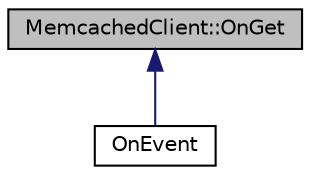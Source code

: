 digraph "MemcachedClient::OnGet"
{
  edge [fontname="Helvetica",fontsize="10",labelfontname="Helvetica",labelfontsize="10"];
  node [fontname="Helvetica",fontsize="10",shape=record];
  Node1 [label="MemcachedClient::OnGet",height=0.2,width=0.4,color="black", fillcolor="grey75", style="filled", fontcolor="black"];
  Node1 -> Node2 [dir="back",color="midnightblue",fontsize="10",style="solid",fontname="Helvetica"];
  Node2 [label="OnEvent",height=0.2,width=0.4,color="black", fillcolor="white", style="filled",URL="$structevo_1_1async_1_1_memcached_client_1_1_on_event.html",tooltip="Base interface used as a shortcut that inherits all the non-error event interfaces: OnConnect..."];
}
